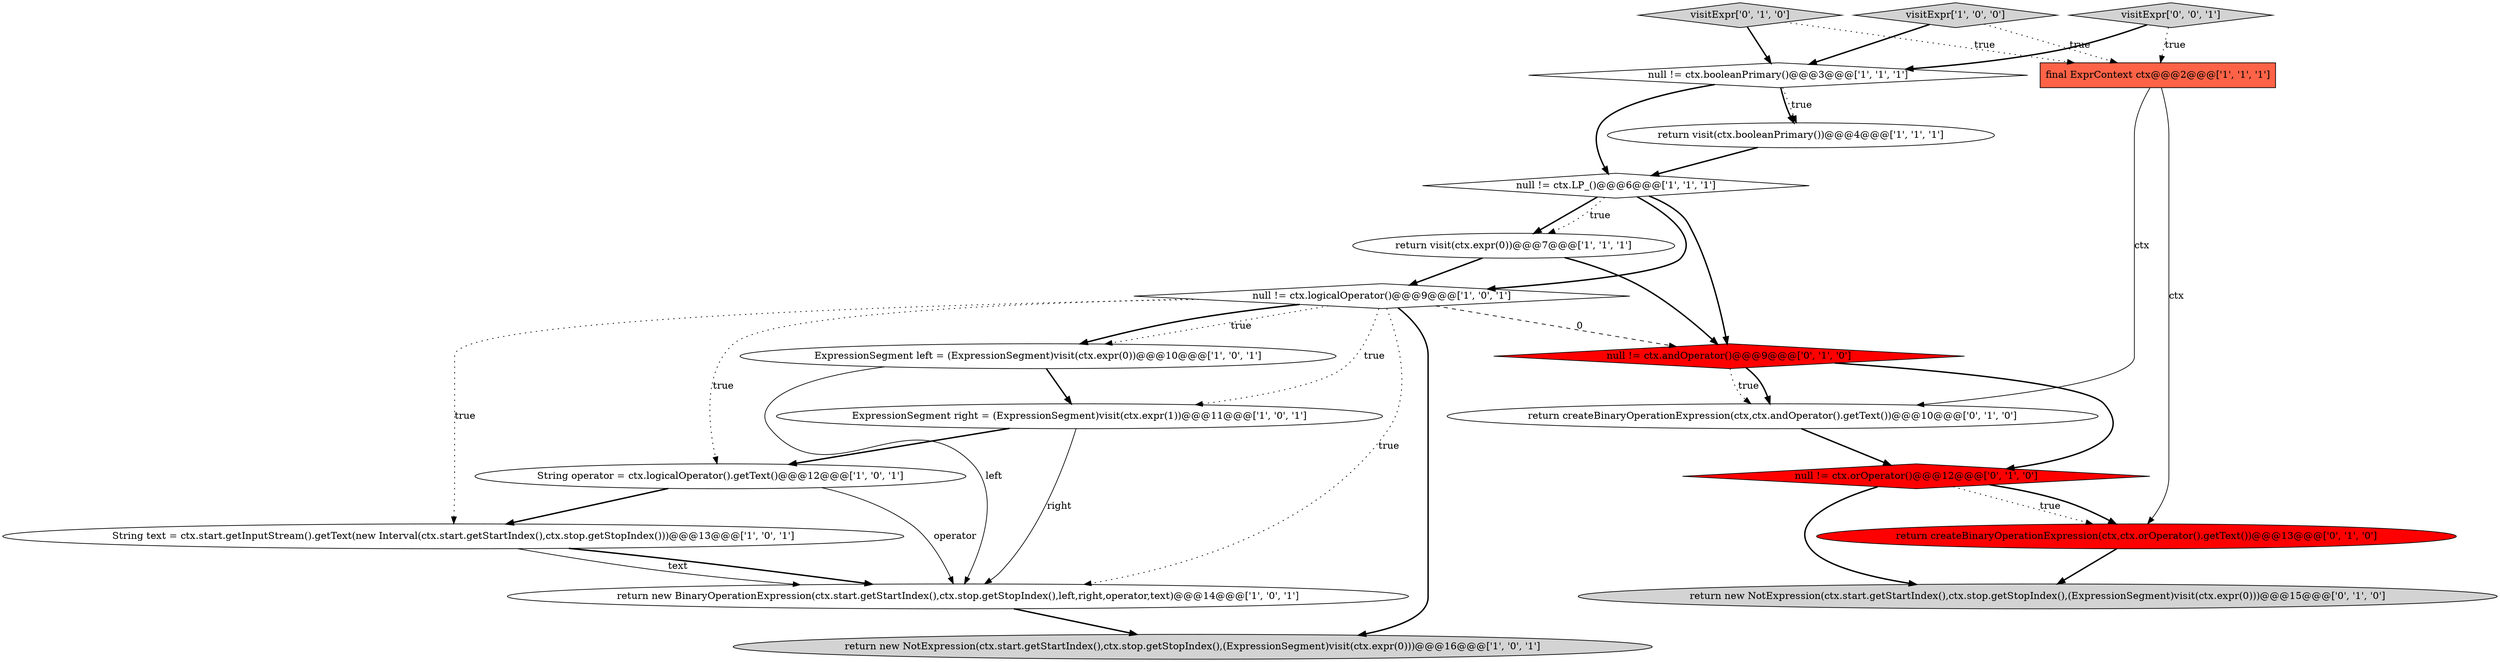 digraph {
12 [style = filled, label = "visitExpr['1', '0', '0']", fillcolor = lightgray, shape = diamond image = "AAA0AAABBB1BBB"];
13 [style = filled, label = "null != ctx.andOperator()@@@9@@@['0', '1', '0']", fillcolor = red, shape = diamond image = "AAA1AAABBB2BBB"];
8 [style = filled, label = "return new NotExpression(ctx.start.getStartIndex(),ctx.stop.getStopIndex(),(ExpressionSegment)visit(ctx.expr(0)))@@@16@@@['1', '0', '1']", fillcolor = lightgray, shape = ellipse image = "AAA0AAABBB1BBB"];
3 [style = filled, label = "final ExprContext ctx@@@2@@@['1', '1', '1']", fillcolor = tomato, shape = box image = "AAA0AAABBB1BBB"];
14 [style = filled, label = "return new NotExpression(ctx.start.getStartIndex(),ctx.stop.getStopIndex(),(ExpressionSegment)visit(ctx.expr(0)))@@@15@@@['0', '1', '0']", fillcolor = lightgray, shape = ellipse image = "AAA0AAABBB2BBB"];
15 [style = filled, label = "visitExpr['0', '1', '0']", fillcolor = lightgray, shape = diamond image = "AAA0AAABBB2BBB"];
19 [style = filled, label = "visitExpr['0', '0', '1']", fillcolor = lightgray, shape = diamond image = "AAA0AAABBB3BBB"];
18 [style = filled, label = "null != ctx.orOperator()@@@12@@@['0', '1', '0']", fillcolor = red, shape = diamond image = "AAA1AAABBB2BBB"];
6 [style = filled, label = "null != ctx.LP_()@@@6@@@['1', '1', '1']", fillcolor = white, shape = diamond image = "AAA0AAABBB1BBB"];
2 [style = filled, label = "String text = ctx.start.getInputStream().getText(new Interval(ctx.start.getStartIndex(),ctx.stop.getStopIndex()))@@@13@@@['1', '0', '1']", fillcolor = white, shape = ellipse image = "AAA0AAABBB1BBB"];
10 [style = filled, label = "String operator = ctx.logicalOperator().getText()@@@12@@@['1', '0', '1']", fillcolor = white, shape = ellipse image = "AAA0AAABBB1BBB"];
17 [style = filled, label = "return createBinaryOperationExpression(ctx,ctx.andOperator().getText())@@@10@@@['0', '1', '0']", fillcolor = white, shape = ellipse image = "AAA0AAABBB2BBB"];
0 [style = filled, label = "null != ctx.logicalOperator()@@@9@@@['1', '0', '1']", fillcolor = white, shape = diamond image = "AAA0AAABBB1BBB"];
4 [style = filled, label = "return new BinaryOperationExpression(ctx.start.getStartIndex(),ctx.stop.getStopIndex(),left,right,operator,text)@@@14@@@['1', '0', '1']", fillcolor = white, shape = ellipse image = "AAA0AAABBB1BBB"];
1 [style = filled, label = "ExpressionSegment left = (ExpressionSegment)visit(ctx.expr(0))@@@10@@@['1', '0', '1']", fillcolor = white, shape = ellipse image = "AAA0AAABBB1BBB"];
9 [style = filled, label = "ExpressionSegment right = (ExpressionSegment)visit(ctx.expr(1))@@@11@@@['1', '0', '1']", fillcolor = white, shape = ellipse image = "AAA0AAABBB1BBB"];
7 [style = filled, label = "return visit(ctx.booleanPrimary())@@@4@@@['1', '1', '1']", fillcolor = white, shape = ellipse image = "AAA0AAABBB1BBB"];
16 [style = filled, label = "return createBinaryOperationExpression(ctx,ctx.orOperator().getText())@@@13@@@['0', '1', '0']", fillcolor = red, shape = ellipse image = "AAA1AAABBB2BBB"];
5 [style = filled, label = "return visit(ctx.expr(0))@@@7@@@['1', '1', '1']", fillcolor = white, shape = ellipse image = "AAA0AAABBB1BBB"];
11 [style = filled, label = "null != ctx.booleanPrimary()@@@3@@@['1', '1', '1']", fillcolor = white, shape = diamond image = "AAA0AAABBB1BBB"];
11->7 [style = dotted, label="true"];
3->16 [style = solid, label="ctx"];
12->3 [style = dotted, label="true"];
13->17 [style = dotted, label="true"];
2->4 [style = solid, label="text"];
3->17 [style = solid, label="ctx"];
0->10 [style = dotted, label="true"];
18->16 [style = dotted, label="true"];
11->6 [style = bold, label=""];
0->4 [style = dotted, label="true"];
12->11 [style = bold, label=""];
19->11 [style = bold, label=""];
6->0 [style = bold, label=""];
9->10 [style = bold, label=""];
2->4 [style = bold, label=""];
1->4 [style = solid, label="left"];
1->9 [style = bold, label=""];
10->4 [style = solid, label="operator"];
15->3 [style = dotted, label="true"];
6->5 [style = bold, label=""];
13->17 [style = bold, label=""];
15->11 [style = bold, label=""];
5->0 [style = bold, label=""];
19->3 [style = dotted, label="true"];
0->1 [style = bold, label=""];
9->4 [style = solid, label="right"];
6->13 [style = bold, label=""];
5->13 [style = bold, label=""];
17->18 [style = bold, label=""];
7->6 [style = bold, label=""];
0->13 [style = dashed, label="0"];
0->8 [style = bold, label=""];
4->8 [style = bold, label=""];
16->14 [style = bold, label=""];
10->2 [style = bold, label=""];
0->2 [style = dotted, label="true"];
0->9 [style = dotted, label="true"];
18->14 [style = bold, label=""];
11->7 [style = bold, label=""];
13->18 [style = bold, label=""];
6->5 [style = dotted, label="true"];
0->1 [style = dotted, label="true"];
18->16 [style = bold, label=""];
}
